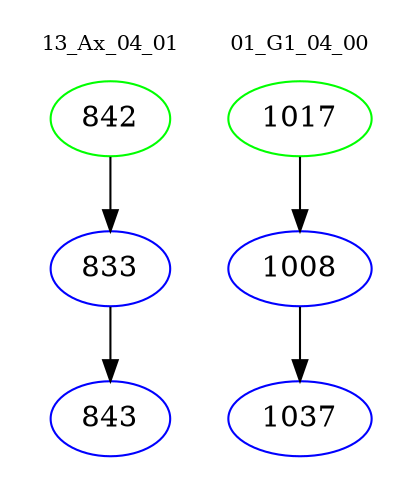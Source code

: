 digraph{
subgraph cluster_0 {
color = white
label = "13_Ax_04_01";
fontsize=10;
T0_842 [label="842", color="green"]
T0_842 -> T0_833 [color="black"]
T0_833 [label="833", color="blue"]
T0_833 -> T0_843 [color="black"]
T0_843 [label="843", color="blue"]
}
subgraph cluster_1 {
color = white
label = "01_G1_04_00";
fontsize=10;
T1_1017 [label="1017", color="green"]
T1_1017 -> T1_1008 [color="black"]
T1_1008 [label="1008", color="blue"]
T1_1008 -> T1_1037 [color="black"]
T1_1037 [label="1037", color="blue"]
}
}

